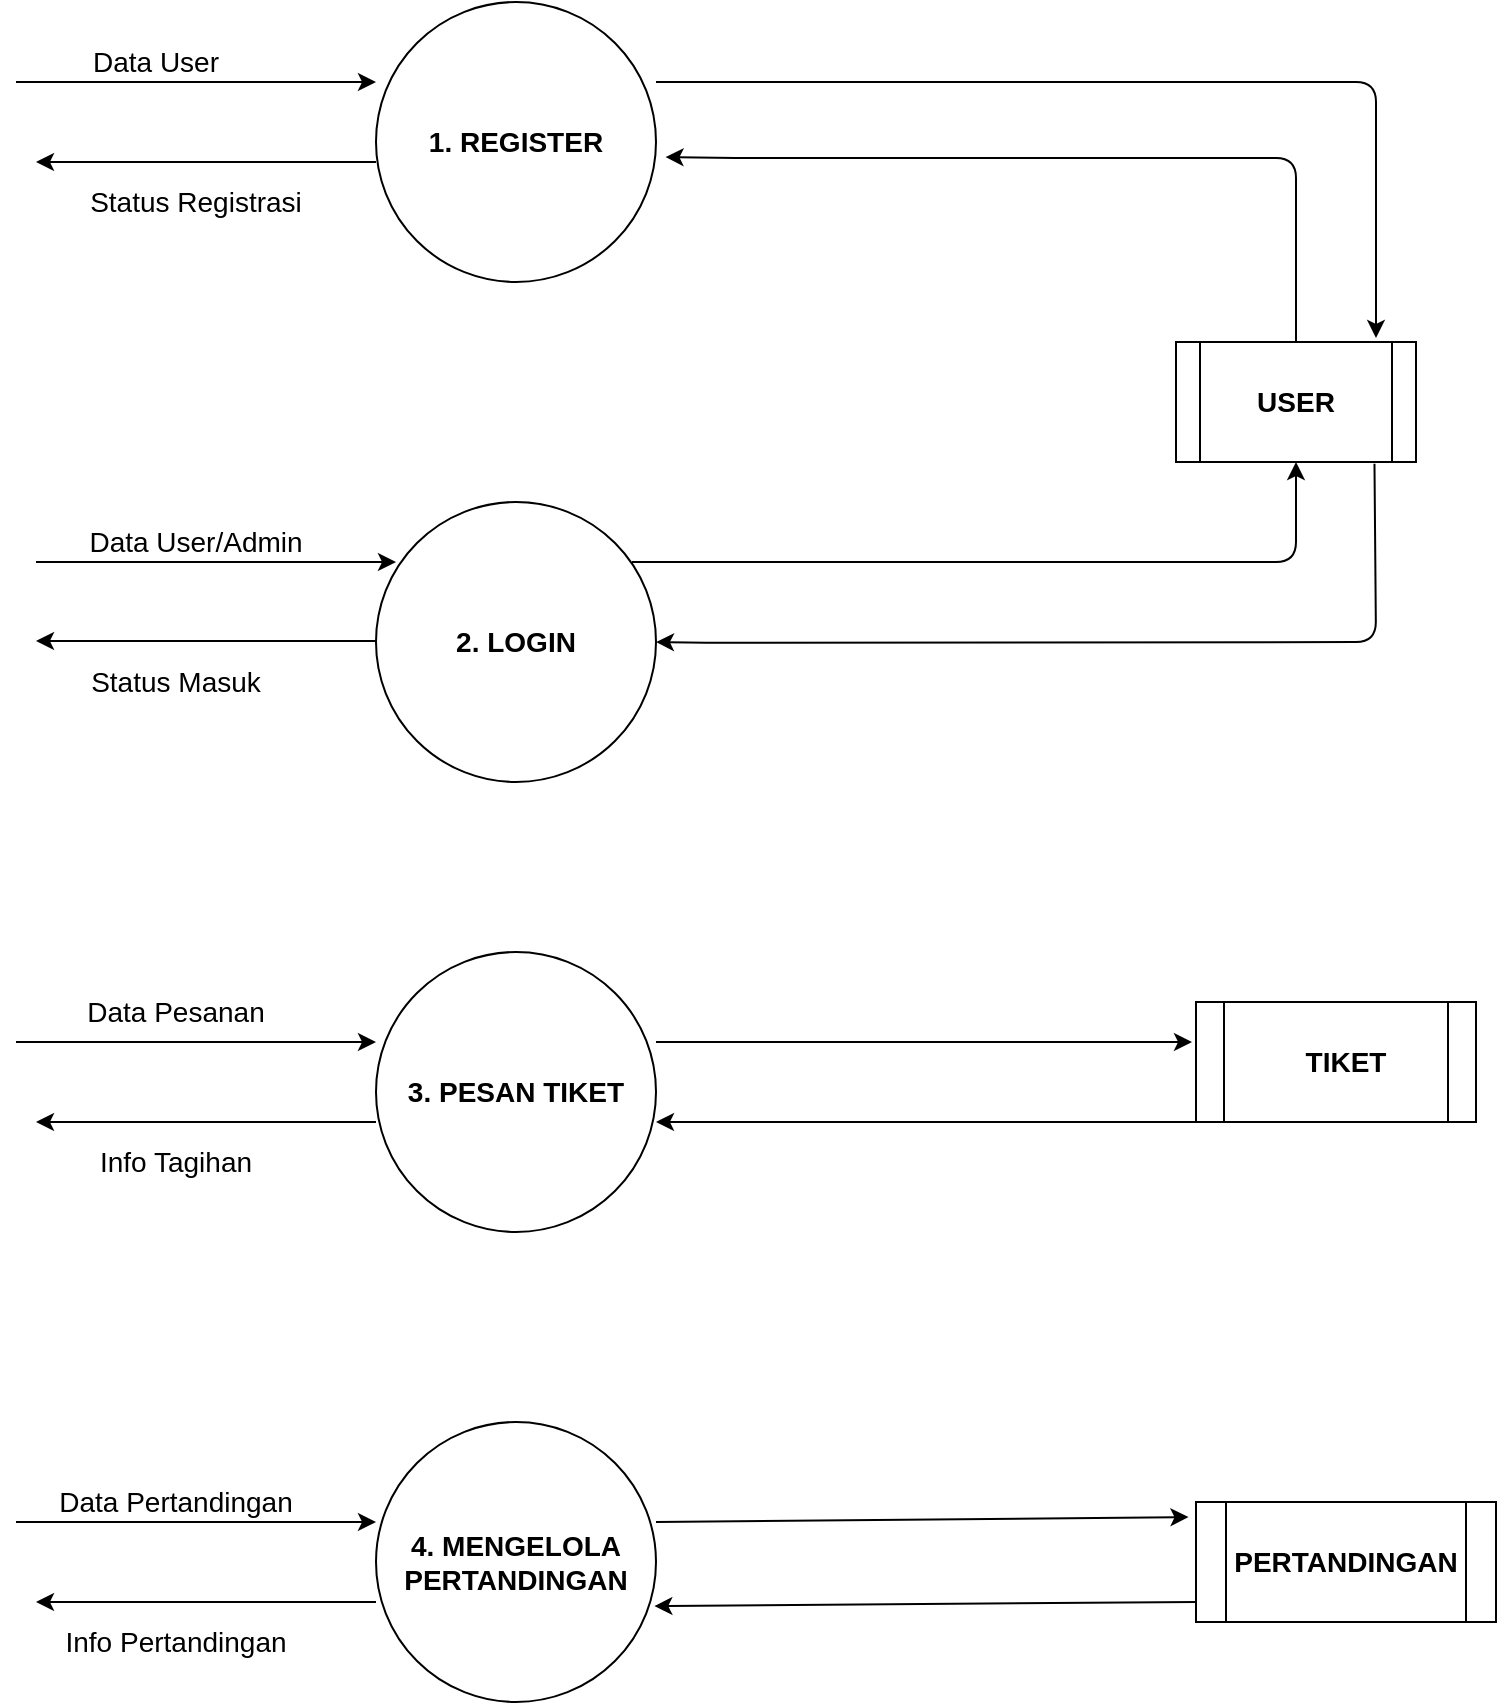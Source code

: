 <mxfile version="14.5.7" type="github">
  <diagram id="Uasj8kDI9opNts5msIFc" name="Page-1">
    <mxGraphModel dx="1019" dy="555" grid="1" gridSize="10" guides="1" tooltips="1" connect="1" arrows="1" fold="1" page="1" pageScale="1" pageWidth="827" pageHeight="1169" math="0" shadow="0">
      <root>
        <mxCell id="0" />
        <mxCell id="1" parent="0" />
        <mxCell id="gDsiojH2Jzv6u52EpyKo-1" value="" style="ellipse;whiteSpace=wrap;html=1;aspect=fixed;" vertex="1" parent="1">
          <mxGeometry x="220" y="40" width="140" height="140" as="geometry" />
        </mxCell>
        <mxCell id="gDsiojH2Jzv6u52EpyKo-2" value="" style="shape=process;whiteSpace=wrap;html=1;backgroundOutline=1;" vertex="1" parent="1">
          <mxGeometry x="620" y="210" width="120" height="60" as="geometry" />
        </mxCell>
        <mxCell id="gDsiojH2Jzv6u52EpyKo-3" value="" style="ellipse;whiteSpace=wrap;html=1;aspect=fixed;" vertex="1" parent="1">
          <mxGeometry x="220" y="290" width="140" height="140" as="geometry" />
        </mxCell>
        <mxCell id="gDsiojH2Jzv6u52EpyKo-4" value="" style="ellipse;whiteSpace=wrap;html=1;aspect=fixed;" vertex="1" parent="1">
          <mxGeometry x="220" y="515" width="140" height="140" as="geometry" />
        </mxCell>
        <mxCell id="gDsiojH2Jzv6u52EpyKo-5" value="" style="ellipse;whiteSpace=wrap;html=1;aspect=fixed;" vertex="1" parent="1">
          <mxGeometry x="220" y="750" width="140" height="140" as="geometry" />
        </mxCell>
        <mxCell id="gDsiojH2Jzv6u52EpyKo-6" value="1. REGISTER" style="text;html=1;strokeColor=none;fillColor=none;align=center;verticalAlign=middle;whiteSpace=wrap;rounded=0;fontSize=14;fontStyle=1" vertex="1" parent="1">
          <mxGeometry x="220" y="80" width="140" height="60" as="geometry" />
        </mxCell>
        <mxCell id="gDsiojH2Jzv6u52EpyKo-7" value="2. LOGIN" style="text;html=1;strokeColor=none;fillColor=none;align=center;verticalAlign=middle;whiteSpace=wrap;rounded=0;fontSize=14;fontStyle=1" vertex="1" parent="1">
          <mxGeometry x="220" y="330" width="140" height="60" as="geometry" />
        </mxCell>
        <mxCell id="gDsiojH2Jzv6u52EpyKo-8" value="3. PESAN TIKET" style="text;html=1;strokeColor=none;fillColor=none;align=center;verticalAlign=middle;whiteSpace=wrap;rounded=0;fontSize=14;fontStyle=1" vertex="1" parent="1">
          <mxGeometry x="220" y="555" width="140" height="60" as="geometry" />
        </mxCell>
        <mxCell id="gDsiojH2Jzv6u52EpyKo-9" value="4. MENGELOLA&lt;br&gt;PERTANDINGAN" style="text;html=1;strokeColor=none;fillColor=none;align=center;verticalAlign=middle;whiteSpace=wrap;rounded=0;fontSize=14;fontStyle=1" vertex="1" parent="1">
          <mxGeometry x="220" y="790" width="140" height="60" as="geometry" />
        </mxCell>
        <mxCell id="gDsiojH2Jzv6u52EpyKo-10" value="" style="endArrow=classic;html=1;exitX=1;exitY=0;exitDx=0;exitDy=0;" edge="1" parent="1" source="gDsiojH2Jzv6u52EpyKo-6">
          <mxGeometry width="50" height="50" relative="1" as="geometry">
            <mxPoint x="390" y="169.05" as="sourcePoint" />
            <mxPoint x="720" y="208" as="targetPoint" />
            <Array as="points">
              <mxPoint x="390" y="80" />
              <mxPoint x="550" y="80" />
              <mxPoint x="720" y="80" />
            </Array>
          </mxGeometry>
        </mxCell>
        <mxCell id="gDsiojH2Jzv6u52EpyKo-12" value="" style="endArrow=classic;html=1;entryX=1.034;entryY=0.626;entryDx=0;entryDy=0;entryPerimeter=0;exitX=0.5;exitY=0;exitDx=0;exitDy=0;" edge="1" parent="1" source="gDsiojH2Jzv6u52EpyKo-2" target="gDsiojH2Jzv6u52EpyKo-6">
          <mxGeometry width="50" height="50" relative="1" as="geometry">
            <mxPoint x="680" y="200" as="sourcePoint" />
            <mxPoint x="390" y="140" as="targetPoint" />
            <Array as="points">
              <mxPoint x="680" y="118" />
              <mxPoint x="400" y="118" />
            </Array>
          </mxGeometry>
        </mxCell>
        <mxCell id="gDsiojH2Jzv6u52EpyKo-13" value="" style="endArrow=classic;html=1;entryX=0.5;entryY=1;entryDx=0;entryDy=0;" edge="1" parent="1" target="gDsiojH2Jzv6u52EpyKo-2">
          <mxGeometry width="50" height="50" relative="1" as="geometry">
            <mxPoint x="348" y="320" as="sourcePoint" />
            <mxPoint x="424.76" y="360.0" as="targetPoint" />
            <Array as="points">
              <mxPoint x="520" y="320" />
              <mxPoint x="680" y="320" />
            </Array>
          </mxGeometry>
        </mxCell>
        <mxCell id="gDsiojH2Jzv6u52EpyKo-14" value="" style="endArrow=classic;html=1;entryX=1.034;entryY=0.626;entryDx=0;entryDy=0;entryPerimeter=0;exitX=0.827;exitY=1.015;exitDx=0;exitDy=0;exitPerimeter=0;" edge="1" parent="1" source="gDsiojH2Jzv6u52EpyKo-2">
          <mxGeometry width="50" height="50" relative="1" as="geometry">
            <mxPoint x="675.24" y="452.44" as="sourcePoint" />
            <mxPoint x="360" y="360.0" as="targetPoint" />
            <Array as="points">
              <mxPoint x="720" y="360" />
              <mxPoint x="395.24" y="360.44" />
            </Array>
          </mxGeometry>
        </mxCell>
        <mxCell id="gDsiojH2Jzv6u52EpyKo-15" value="" style="endArrow=classic;html=1;fontSize=14;entryX=0;entryY=0;entryDx=0;entryDy=0;" edge="1" parent="1" target="gDsiojH2Jzv6u52EpyKo-6">
          <mxGeometry width="50" height="50" relative="1" as="geometry">
            <mxPoint x="40" y="80" as="sourcePoint" />
            <mxPoint x="200" y="70" as="targetPoint" />
          </mxGeometry>
        </mxCell>
        <mxCell id="gDsiojH2Jzv6u52EpyKo-16" value="" style="endArrow=classic;html=1;fontSize=14;" edge="1" parent="1">
          <mxGeometry width="50" height="50" relative="1" as="geometry">
            <mxPoint x="220" y="120" as="sourcePoint" />
            <mxPoint x="50" y="120" as="targetPoint" />
          </mxGeometry>
        </mxCell>
        <mxCell id="gDsiojH2Jzv6u52EpyKo-17" value="" style="endArrow=classic;html=1;fontSize=14;" edge="1" parent="1">
          <mxGeometry width="50" height="50" relative="1" as="geometry">
            <mxPoint x="220" y="840" as="sourcePoint" />
            <mxPoint x="50" y="840" as="targetPoint" />
          </mxGeometry>
        </mxCell>
        <mxCell id="gDsiojH2Jzv6u52EpyKo-18" value="" style="endArrow=classic;html=1;fontSize=14;" edge="1" parent="1">
          <mxGeometry width="50" height="50" relative="1" as="geometry">
            <mxPoint x="220" y="600" as="sourcePoint" />
            <mxPoint x="50" y="600" as="targetPoint" />
          </mxGeometry>
        </mxCell>
        <mxCell id="gDsiojH2Jzv6u52EpyKo-19" value="" style="endArrow=classic;html=1;fontSize=14;" edge="1" parent="1">
          <mxGeometry width="50" height="50" relative="1" as="geometry">
            <mxPoint x="220" y="359.5" as="sourcePoint" />
            <mxPoint x="50" y="359.5" as="targetPoint" />
          </mxGeometry>
        </mxCell>
        <mxCell id="gDsiojH2Jzv6u52EpyKo-20" value="" style="endArrow=classic;html=1;fontSize=14;entryX=0;entryY=0;entryDx=0;entryDy=0;" edge="1" parent="1">
          <mxGeometry width="50" height="50" relative="1" as="geometry">
            <mxPoint x="40" y="560" as="sourcePoint" />
            <mxPoint x="220" y="560" as="targetPoint" />
          </mxGeometry>
        </mxCell>
        <mxCell id="gDsiojH2Jzv6u52EpyKo-21" value="" style="endArrow=classic;html=1;fontSize=14;entryX=0;entryY=0;entryDx=0;entryDy=0;" edge="1" parent="1">
          <mxGeometry width="50" height="50" relative="1" as="geometry">
            <mxPoint x="40" y="800" as="sourcePoint" />
            <mxPoint x="220" y="800" as="targetPoint" />
          </mxGeometry>
        </mxCell>
        <mxCell id="gDsiojH2Jzv6u52EpyKo-22" value="" style="endArrow=classic;html=1;fontSize=14;entryX=0;entryY=0;entryDx=0;entryDy=0;" edge="1" parent="1">
          <mxGeometry width="50" height="50" relative="1" as="geometry">
            <mxPoint x="50" y="320" as="sourcePoint" />
            <mxPoint x="230" y="320" as="targetPoint" />
          </mxGeometry>
        </mxCell>
        <mxCell id="gDsiojH2Jzv6u52EpyKo-24" value="" style="shape=process;whiteSpace=wrap;html=1;backgroundOutline=1;" vertex="1" parent="1">
          <mxGeometry x="630" y="790" width="150" height="60" as="geometry" />
        </mxCell>
        <mxCell id="gDsiojH2Jzv6u52EpyKo-25" value="" style="shape=process;whiteSpace=wrap;html=1;backgroundOutline=1;" vertex="1" parent="1">
          <mxGeometry x="630" y="540" width="140" height="60" as="geometry" />
        </mxCell>
        <mxCell id="gDsiojH2Jzv6u52EpyKo-26" value="" style="endArrow=classic;html=1;fontSize=14;entryX=-0.025;entryY=0.126;entryDx=0;entryDy=0;entryPerimeter=0;" edge="1" parent="1" target="gDsiojH2Jzv6u52EpyKo-24">
          <mxGeometry width="50" height="50" relative="1" as="geometry">
            <mxPoint x="360" y="800" as="sourcePoint" />
            <mxPoint x="540" y="800" as="targetPoint" />
          </mxGeometry>
        </mxCell>
        <mxCell id="gDsiojH2Jzv6u52EpyKo-27" value="" style="endArrow=classic;html=1;fontSize=14;" edge="1" parent="1">
          <mxGeometry width="50" height="50" relative="1" as="geometry">
            <mxPoint x="360" y="560" as="sourcePoint" />
            <mxPoint x="628" y="560" as="targetPoint" />
          </mxGeometry>
        </mxCell>
        <mxCell id="gDsiojH2Jzv6u52EpyKo-28" value="" style="endArrow=classic;html=1;fontSize=14;entryX=0.994;entryY=0.867;entryDx=0;entryDy=0;entryPerimeter=0;" edge="1" parent="1" target="gDsiojH2Jzv6u52EpyKo-9">
          <mxGeometry width="50" height="50" relative="1" as="geometry">
            <mxPoint x="630" y="840" as="sourcePoint" />
            <mxPoint x="400" y="843" as="targetPoint" />
          </mxGeometry>
        </mxCell>
        <mxCell id="gDsiojH2Jzv6u52EpyKo-29" value="" style="endArrow=classic;html=1;fontSize=14;entryX=1;entryY=0.75;entryDx=0;entryDy=0;" edge="1" parent="1" target="gDsiojH2Jzv6u52EpyKo-8">
          <mxGeometry width="50" height="50" relative="1" as="geometry">
            <mxPoint x="630" y="600" as="sourcePoint" />
            <mxPoint x="460" y="600" as="targetPoint" />
          </mxGeometry>
        </mxCell>
        <mxCell id="gDsiojH2Jzv6u52EpyKo-31" value="PERTANDINGAN" style="text;html=1;strokeColor=none;fillColor=none;align=center;verticalAlign=middle;whiteSpace=wrap;rounded=0;fontSize=14;fontStyle=1" vertex="1" parent="1">
          <mxGeometry x="655" y="805" width="100" height="30" as="geometry" />
        </mxCell>
        <mxCell id="gDsiojH2Jzv6u52EpyKo-32" value="TIKET" style="text;html=1;strokeColor=none;fillColor=none;align=center;verticalAlign=middle;whiteSpace=wrap;rounded=0;fontSize=14;fontStyle=1" vertex="1" parent="1">
          <mxGeometry x="630" y="540" width="150" height="60" as="geometry" />
        </mxCell>
        <mxCell id="gDsiojH2Jzv6u52EpyKo-33" value="USER" style="text;html=1;strokeColor=none;fillColor=none;align=center;verticalAlign=middle;whiteSpace=wrap;rounded=0;fontSize=14;fontStyle=1" vertex="1" parent="1">
          <mxGeometry x="610" y="210" width="140" height="60" as="geometry" />
        </mxCell>
        <mxCell id="gDsiojH2Jzv6u52EpyKo-34" value="Data User" style="text;html=1;strokeColor=none;fillColor=none;align=center;verticalAlign=middle;whiteSpace=wrap;rounded=0;fontSize=14;" vertex="1" parent="1">
          <mxGeometry x="40" y="60" width="140" height="20" as="geometry" />
        </mxCell>
        <mxCell id="gDsiojH2Jzv6u52EpyKo-35" value="Status Registrasi" style="text;html=1;strokeColor=none;fillColor=none;align=center;verticalAlign=middle;whiteSpace=wrap;rounded=0;fontSize=14;" vertex="1" parent="1">
          <mxGeometry x="60" y="130" width="140" height="20" as="geometry" />
        </mxCell>
        <mxCell id="gDsiojH2Jzv6u52EpyKo-36" value="Status Masuk" style="text;html=1;strokeColor=none;fillColor=none;align=center;verticalAlign=middle;whiteSpace=wrap;rounded=0;fontSize=14;" vertex="1" parent="1">
          <mxGeometry x="50" y="370" width="140" height="20" as="geometry" />
        </mxCell>
        <mxCell id="gDsiojH2Jzv6u52EpyKo-37" value="Data User/Admin" style="text;html=1;strokeColor=none;fillColor=none;align=center;verticalAlign=middle;whiteSpace=wrap;rounded=0;fontSize=14;" vertex="1" parent="1">
          <mxGeometry x="60" y="300" width="140" height="20" as="geometry" />
        </mxCell>
        <mxCell id="gDsiojH2Jzv6u52EpyKo-38" value="Info Tagihan" style="text;html=1;strokeColor=none;fillColor=none;align=center;verticalAlign=middle;whiteSpace=wrap;rounded=0;fontSize=14;" vertex="1" parent="1">
          <mxGeometry x="50" y="610" width="140" height="20" as="geometry" />
        </mxCell>
        <mxCell id="gDsiojH2Jzv6u52EpyKo-39" value="Data Pesanan" style="text;html=1;strokeColor=none;fillColor=none;align=center;verticalAlign=middle;whiteSpace=wrap;rounded=0;fontSize=14;" vertex="1" parent="1">
          <mxGeometry x="50" y="535" width="140" height="20" as="geometry" />
        </mxCell>
        <mxCell id="gDsiojH2Jzv6u52EpyKo-40" value="Info Pertandingan" style="text;html=1;strokeColor=none;fillColor=none;align=center;verticalAlign=middle;whiteSpace=wrap;rounded=0;fontSize=14;" vertex="1" parent="1">
          <mxGeometry x="50" y="850" width="140" height="20" as="geometry" />
        </mxCell>
        <mxCell id="gDsiojH2Jzv6u52EpyKo-41" value="Data Pertandingan" style="text;html=1;strokeColor=none;fillColor=none;align=center;verticalAlign=middle;whiteSpace=wrap;rounded=0;fontSize=14;" vertex="1" parent="1">
          <mxGeometry x="50" y="780" width="140" height="20" as="geometry" />
        </mxCell>
      </root>
    </mxGraphModel>
  </diagram>
</mxfile>

